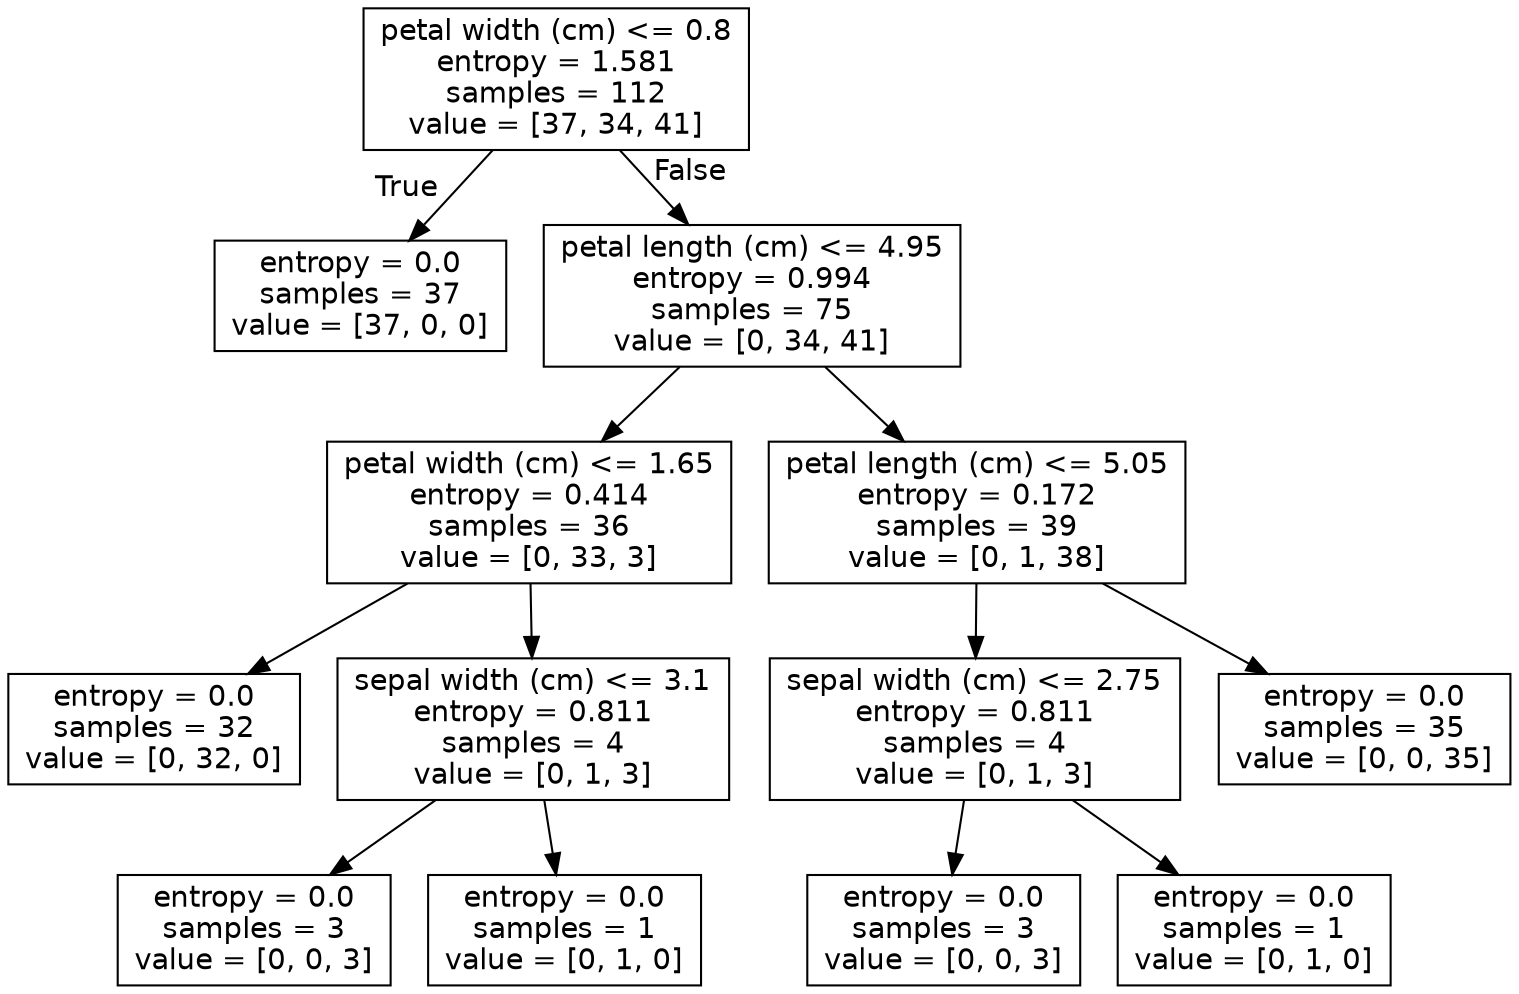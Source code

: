 digraph Tree {
node [shape=box, fontname="helvetica"] ;
edge [fontname="helvetica"] ;
0 [label="petal width (cm) <= 0.8\nentropy = 1.581\nsamples = 112\nvalue = [37, 34, 41]"] ;
1 [label="entropy = 0.0\nsamples = 37\nvalue = [37, 0, 0]"] ;
0 -> 1 [labeldistance=2.5, labelangle=45, headlabel="True"] ;
2 [label="petal length (cm) <= 4.95\nentropy = 0.994\nsamples = 75\nvalue = [0, 34, 41]"] ;
0 -> 2 [labeldistance=2.5, labelangle=-45, headlabel="False"] ;
3 [label="petal width (cm) <= 1.65\nentropy = 0.414\nsamples = 36\nvalue = [0, 33, 3]"] ;
2 -> 3 ;
4 [label="entropy = 0.0\nsamples = 32\nvalue = [0, 32, 0]"] ;
3 -> 4 ;
5 [label="sepal width (cm) <= 3.1\nentropy = 0.811\nsamples = 4\nvalue = [0, 1, 3]"] ;
3 -> 5 ;
6 [label="entropy = 0.0\nsamples = 3\nvalue = [0, 0, 3]"] ;
5 -> 6 ;
7 [label="entropy = 0.0\nsamples = 1\nvalue = [0, 1, 0]"] ;
5 -> 7 ;
8 [label="petal length (cm) <= 5.05\nentropy = 0.172\nsamples = 39\nvalue = [0, 1, 38]"] ;
2 -> 8 ;
9 [label="sepal width (cm) <= 2.75\nentropy = 0.811\nsamples = 4\nvalue = [0, 1, 3]"] ;
8 -> 9 ;
10 [label="entropy = 0.0\nsamples = 3\nvalue = [0, 0, 3]"] ;
9 -> 10 ;
11 [label="entropy = 0.0\nsamples = 1\nvalue = [0, 1, 0]"] ;
9 -> 11 ;
12 [label="entropy = 0.0\nsamples = 35\nvalue = [0, 0, 35]"] ;
8 -> 12 ;
}